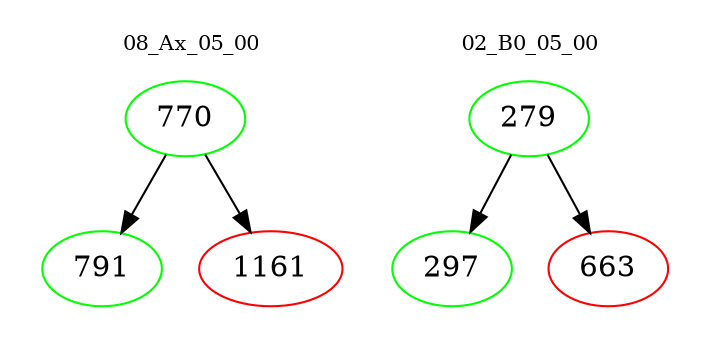digraph{
subgraph cluster_0 {
color = white
label = "08_Ax_05_00";
fontsize=10;
T0_770 [label="770", color="green"]
T0_770 -> T0_791 [color="black"]
T0_791 [label="791", color="green"]
T0_770 -> T0_1161 [color="black"]
T0_1161 [label="1161", color="red"]
}
subgraph cluster_1 {
color = white
label = "02_B0_05_00";
fontsize=10;
T1_279 [label="279", color="green"]
T1_279 -> T1_297 [color="black"]
T1_297 [label="297", color="green"]
T1_279 -> T1_663 [color="black"]
T1_663 [label="663", color="red"]
}
}
